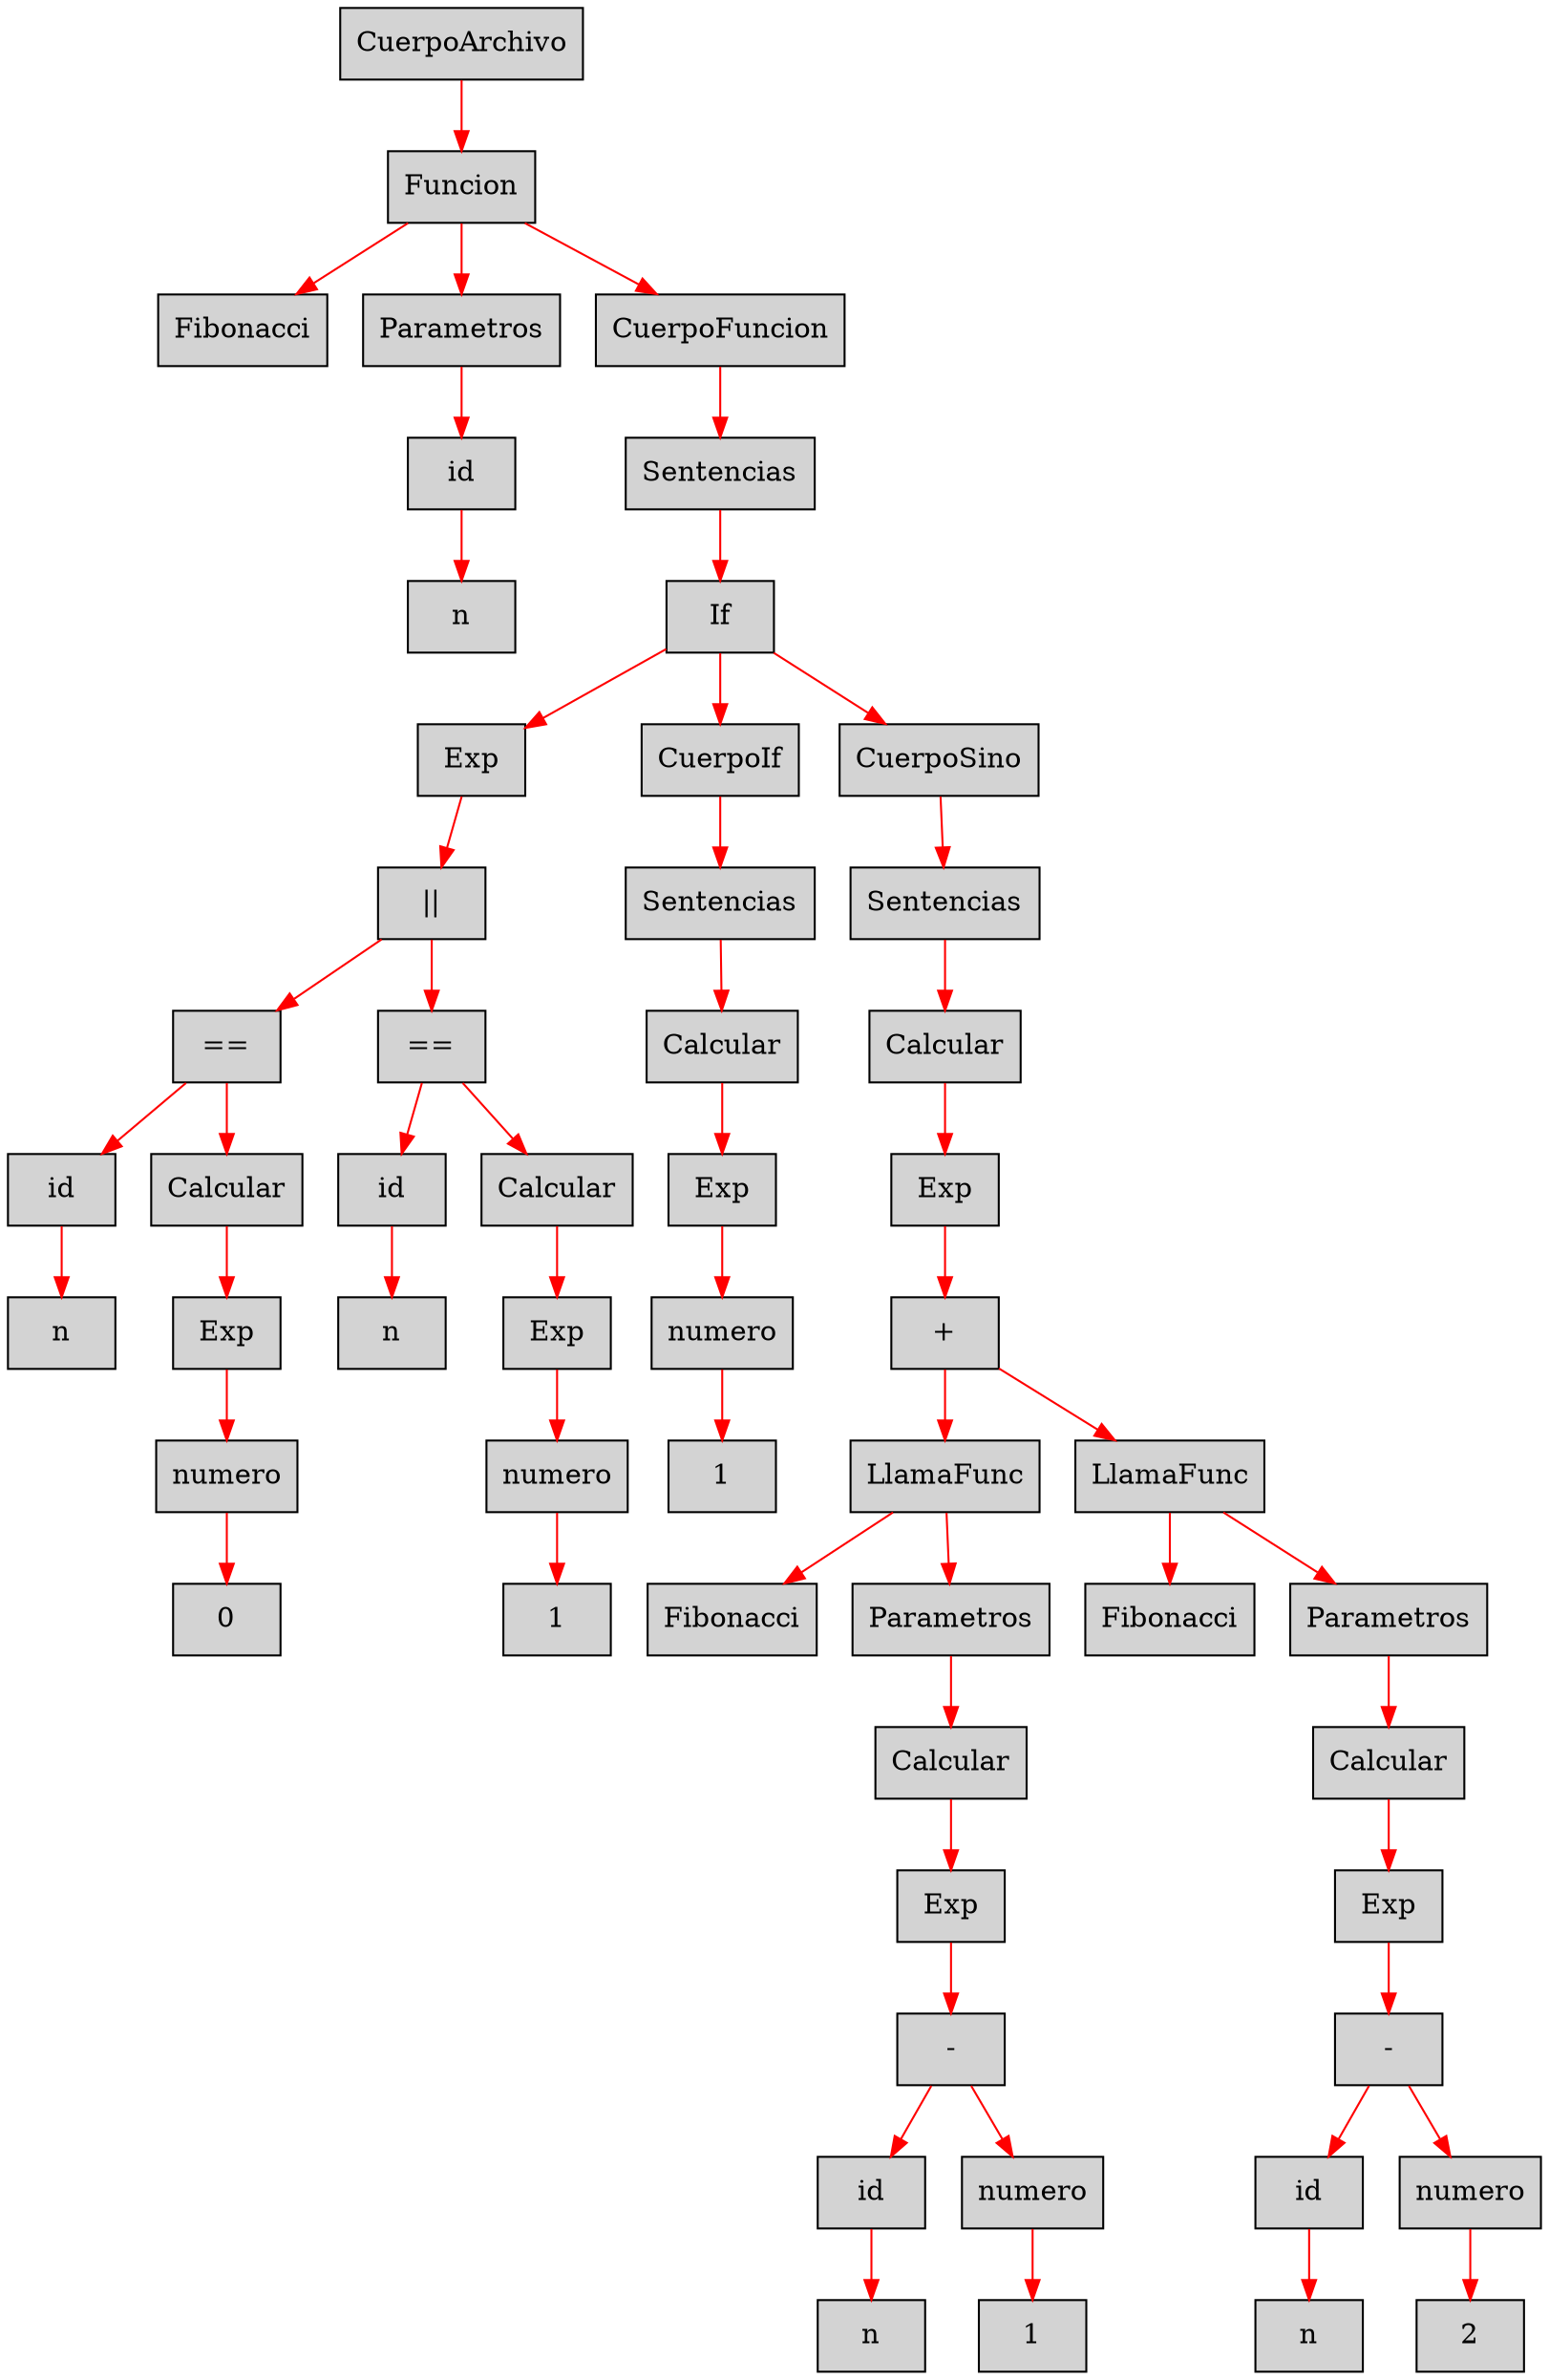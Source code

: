 digraph G {node[shape=box, style=filled]; edge[color=red]
node1596559974[label="CuerpoArchivo"];
 node1596559974->node1269323249;node1269323249[label="Funcion"];
 node1269323249->node1672133952;node1672133952[label="Fibonacci"];
 node1269323249->node1006536704;node1006536704[label="Parametros"];
 node1006536704->node685217723;node685217723[label="id"];
 node685217723->node567892109;node567892109[label="n"];
 node1269323249->node397390155;node397390155[label="CuerpoFuncion"];
 node397390155->node1490982198;node1490982198[label="Sentencias"];
 node1490982198->node1285602265;node1285602265[label="If"];
 node1285602265->node668377072;node668377072[label="Exp"];
 node668377072->node1293506472;node1293506472[label="||"];
 node1293506472->node1640111128;node1640111128[label="=="];
 node1640111128->node687152522;node687152522[label="id"];
 node687152522->node995044987;node995044987[label="n"];
 node1640111128->node1022134957;node1022134957[label="Calcular"];
 node1022134957->node1304388596;node1304388596[label="Exp"];
 node1304388596->node1294347908;node1294347908[label="numero"];
 node1294347908->node265874861;node265874861[label="0"];
 node1293506472->node1471784729;node1471784729[label="=="];
 node1471784729->node1630523097;node1630523097[label="id"];
 node1630523097->node486645366;node486645366[label="n"];
 node1471784729->node1442622974;node1442622974[label="Calcular"];
 node1442622974->node1340557623;node1340557623[label="Exp"];
 node1340557623->node1352732436;node1352732436[label="numero"];
 node1352732436->node1094895960;node1094895960[label="1"];
 node1285602265->node1902190547;node1902190547[label="CuerpoIf"];
 node1902190547->node70929977;node70929977[label="Sentencias"];
 node70929977->node1547380741;node1547380741[label="Calcular"];
 node1547380741->node199500499;node199500499[label="Exp"];
 node199500499->node1912744955;node1912744955[label="numero"];
 node1912744955->node606074884;node606074884[label="1"];
 node1285602265->node568432514;node568432514[label="CuerpoSino"];
 node568432514->node196729815;node196729815[label="Sentencias"];
 node196729815->node1745314984;node1745314984[label="Calcular"];
 node1745314984->node864251508;node864251508[label="Exp"];
 node864251508->node519287297;node519287297[label="+"];
 node519287297->node1540470123;node1540470123[label="LlamaFunc"];
 node1540470123->node144750749;node144750749[label="Fibonacci"];
 node1540470123->node544769843;node544769843[label="Parametros"];
 node544769843->node597187207;node597187207[label="Calcular"];
 node597187207->node1966397810;node1966397810[label="Exp"];
 node1966397810->node2019418905;node2019418905[label="-"];
 node2019418905->node486060606;node486060606[label="id"];
 node486060606->node2111147844;node2111147844[label="n"];
 node2019418905->node788080325;node788080325[label="numero"];
 node788080325->node959139112;node959139112[label="1"];
 node519287297->node1612411249;node1612411249[label="LlamaFunc"];
 node1612411249->node837119385;node837119385[label="Fibonacci"];
 node1612411249->node1456323182;node1456323182[label="Parametros"];
 node1456323182->node896335762;node896335762[label="Calcular"];
 node896335762->node247955639;node247955639[label="Exp"];
 node247955639->node349486419;node349486419[label="-"];
 node349486419->node804350829;node804350829[label="id"];
 node804350829->node2108920174;node2108920174[label="n"];
 node349486419->node1338209367;node1338209367[label="numero"];
 node1338209367->node2118936281;node2118936281[label="2"];

}

